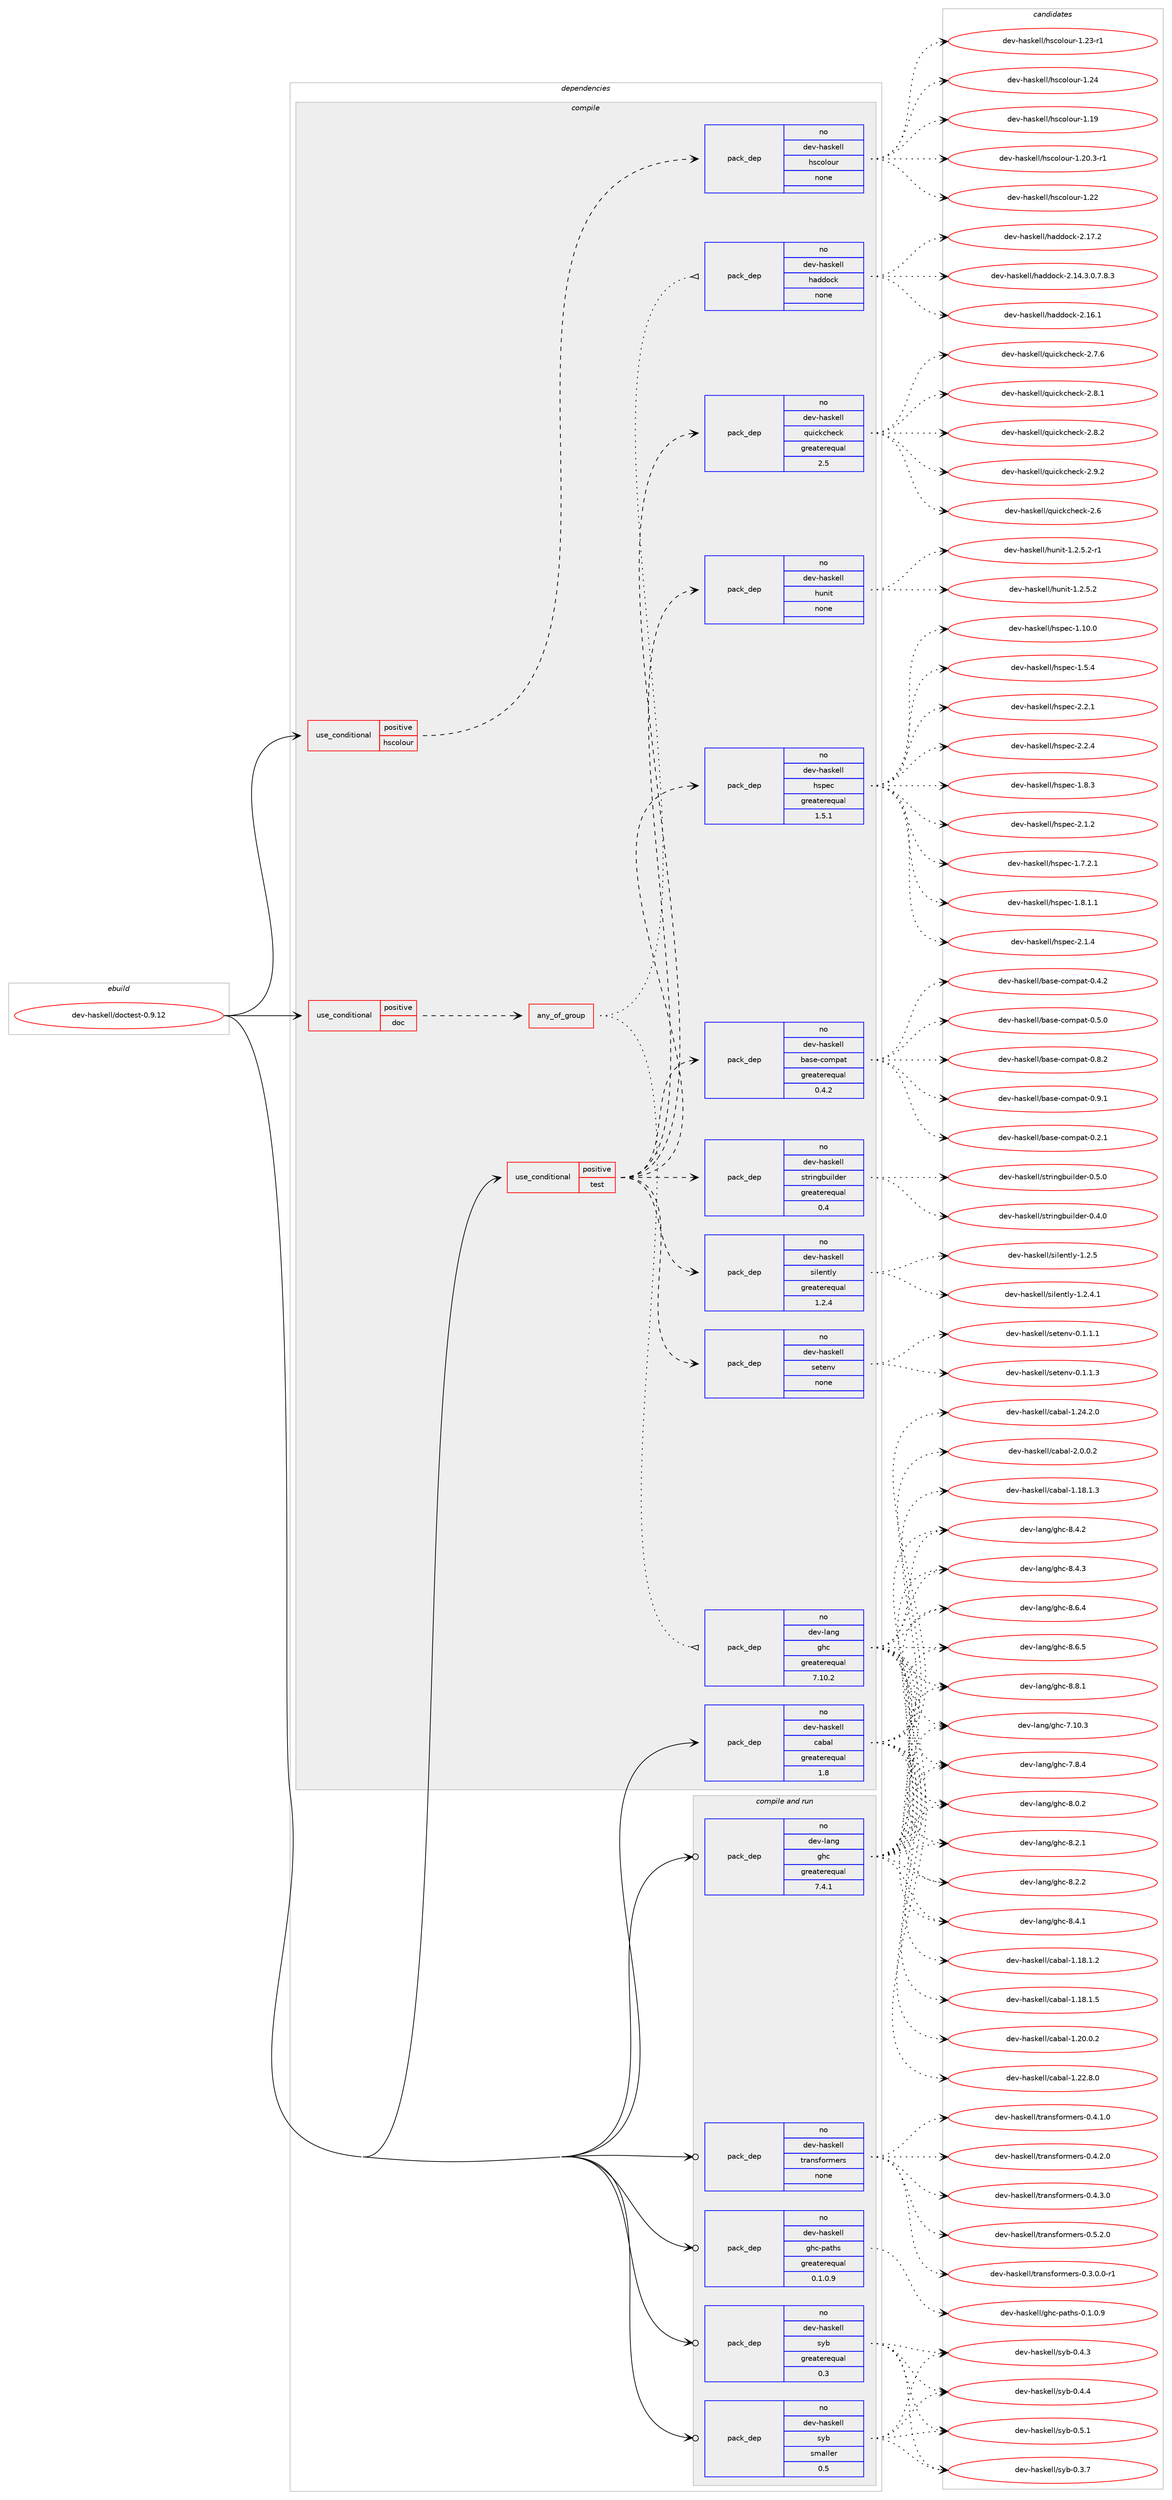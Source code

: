 digraph prolog {

# *************
# Graph options
# *************

newrank=true;
concentrate=true;
compound=true;
graph [rankdir=LR,fontname=Helvetica,fontsize=10,ranksep=1.5];#, ranksep=2.5, nodesep=0.2];
edge  [arrowhead=vee];
node  [fontname=Helvetica,fontsize=10];

# **********
# The ebuild
# **********

subgraph cluster_leftcol {
color=gray;
rank=same;
label=<<i>ebuild</i>>;
id [label="dev-haskell/doctest-0.9.12", color=red, width=4, href="../dev-haskell/doctest-0.9.12.svg"];
}

# ****************
# The dependencies
# ****************

subgraph cluster_midcol {
color=gray;
label=<<i>dependencies</i>>;
subgraph cluster_compile {
fillcolor="#eeeeee";
style=filled;
label=<<i>compile</i>>;
subgraph cond125555 {
dependency531519 [label=<<TABLE BORDER="0" CELLBORDER="1" CELLSPACING="0" CELLPADDING="4"><TR><TD ROWSPAN="3" CELLPADDING="10">use_conditional</TD></TR><TR><TD>positive</TD></TR><TR><TD>doc</TD></TR></TABLE>>, shape=none, color=red];
subgraph any9774 {
dependency531520 [label=<<TABLE BORDER="0" CELLBORDER="1" CELLSPACING="0" CELLPADDING="4"><TR><TD CELLPADDING="10">any_of_group</TD></TR></TABLE>>, shape=none, color=red];subgraph pack395833 {
dependency531521 [label=<<TABLE BORDER="0" CELLBORDER="1" CELLSPACING="0" CELLPADDING="4" WIDTH="220"><TR><TD ROWSPAN="6" CELLPADDING="30">pack_dep</TD></TR><TR><TD WIDTH="110">no</TD></TR><TR><TD>dev-haskell</TD></TR><TR><TD>haddock</TD></TR><TR><TD>none</TD></TR><TR><TD></TD></TR></TABLE>>, shape=none, color=blue];
}
dependency531520:e -> dependency531521:w [weight=20,style="dotted",arrowhead="oinv"];
subgraph pack395834 {
dependency531522 [label=<<TABLE BORDER="0" CELLBORDER="1" CELLSPACING="0" CELLPADDING="4" WIDTH="220"><TR><TD ROWSPAN="6" CELLPADDING="30">pack_dep</TD></TR><TR><TD WIDTH="110">no</TD></TR><TR><TD>dev-lang</TD></TR><TR><TD>ghc</TD></TR><TR><TD>greaterequal</TD></TR><TR><TD>7.10.2</TD></TR></TABLE>>, shape=none, color=blue];
}
dependency531520:e -> dependency531522:w [weight=20,style="dotted",arrowhead="oinv"];
}
dependency531519:e -> dependency531520:w [weight=20,style="dashed",arrowhead="vee"];
}
id:e -> dependency531519:w [weight=20,style="solid",arrowhead="vee"];
subgraph cond125556 {
dependency531523 [label=<<TABLE BORDER="0" CELLBORDER="1" CELLSPACING="0" CELLPADDING="4"><TR><TD ROWSPAN="3" CELLPADDING="10">use_conditional</TD></TR><TR><TD>positive</TD></TR><TR><TD>hscolour</TD></TR></TABLE>>, shape=none, color=red];
subgraph pack395835 {
dependency531524 [label=<<TABLE BORDER="0" CELLBORDER="1" CELLSPACING="0" CELLPADDING="4" WIDTH="220"><TR><TD ROWSPAN="6" CELLPADDING="30">pack_dep</TD></TR><TR><TD WIDTH="110">no</TD></TR><TR><TD>dev-haskell</TD></TR><TR><TD>hscolour</TD></TR><TR><TD>none</TD></TR><TR><TD></TD></TR></TABLE>>, shape=none, color=blue];
}
dependency531523:e -> dependency531524:w [weight=20,style="dashed",arrowhead="vee"];
}
id:e -> dependency531523:w [weight=20,style="solid",arrowhead="vee"];
subgraph cond125557 {
dependency531525 [label=<<TABLE BORDER="0" CELLBORDER="1" CELLSPACING="0" CELLPADDING="4"><TR><TD ROWSPAN="3" CELLPADDING="10">use_conditional</TD></TR><TR><TD>positive</TD></TR><TR><TD>test</TD></TR></TABLE>>, shape=none, color=red];
subgraph pack395836 {
dependency531526 [label=<<TABLE BORDER="0" CELLBORDER="1" CELLSPACING="0" CELLPADDING="4" WIDTH="220"><TR><TD ROWSPAN="6" CELLPADDING="30">pack_dep</TD></TR><TR><TD WIDTH="110">no</TD></TR><TR><TD>dev-haskell</TD></TR><TR><TD>base-compat</TD></TR><TR><TD>greaterequal</TD></TR><TR><TD>0.4.2</TD></TR></TABLE>>, shape=none, color=blue];
}
dependency531525:e -> dependency531526:w [weight=20,style="dashed",arrowhead="vee"];
subgraph pack395837 {
dependency531527 [label=<<TABLE BORDER="0" CELLBORDER="1" CELLSPACING="0" CELLPADDING="4" WIDTH="220"><TR><TD ROWSPAN="6" CELLPADDING="30">pack_dep</TD></TR><TR><TD WIDTH="110">no</TD></TR><TR><TD>dev-haskell</TD></TR><TR><TD>hspec</TD></TR><TR><TD>greaterequal</TD></TR><TR><TD>1.5.1</TD></TR></TABLE>>, shape=none, color=blue];
}
dependency531525:e -> dependency531527:w [weight=20,style="dashed",arrowhead="vee"];
subgraph pack395838 {
dependency531528 [label=<<TABLE BORDER="0" CELLBORDER="1" CELLSPACING="0" CELLPADDING="4" WIDTH="220"><TR><TD ROWSPAN="6" CELLPADDING="30">pack_dep</TD></TR><TR><TD WIDTH="110">no</TD></TR><TR><TD>dev-haskell</TD></TR><TR><TD>hunit</TD></TR><TR><TD>none</TD></TR><TR><TD></TD></TR></TABLE>>, shape=none, color=blue];
}
dependency531525:e -> dependency531528:w [weight=20,style="dashed",arrowhead="vee"];
subgraph pack395839 {
dependency531529 [label=<<TABLE BORDER="0" CELLBORDER="1" CELLSPACING="0" CELLPADDING="4" WIDTH="220"><TR><TD ROWSPAN="6" CELLPADDING="30">pack_dep</TD></TR><TR><TD WIDTH="110">no</TD></TR><TR><TD>dev-haskell</TD></TR><TR><TD>quickcheck</TD></TR><TR><TD>greaterequal</TD></TR><TR><TD>2.5</TD></TR></TABLE>>, shape=none, color=blue];
}
dependency531525:e -> dependency531529:w [weight=20,style="dashed",arrowhead="vee"];
subgraph pack395840 {
dependency531530 [label=<<TABLE BORDER="0" CELLBORDER="1" CELLSPACING="0" CELLPADDING="4" WIDTH="220"><TR><TD ROWSPAN="6" CELLPADDING="30">pack_dep</TD></TR><TR><TD WIDTH="110">no</TD></TR><TR><TD>dev-haskell</TD></TR><TR><TD>setenv</TD></TR><TR><TD>none</TD></TR><TR><TD></TD></TR></TABLE>>, shape=none, color=blue];
}
dependency531525:e -> dependency531530:w [weight=20,style="dashed",arrowhead="vee"];
subgraph pack395841 {
dependency531531 [label=<<TABLE BORDER="0" CELLBORDER="1" CELLSPACING="0" CELLPADDING="4" WIDTH="220"><TR><TD ROWSPAN="6" CELLPADDING="30">pack_dep</TD></TR><TR><TD WIDTH="110">no</TD></TR><TR><TD>dev-haskell</TD></TR><TR><TD>silently</TD></TR><TR><TD>greaterequal</TD></TR><TR><TD>1.2.4</TD></TR></TABLE>>, shape=none, color=blue];
}
dependency531525:e -> dependency531531:w [weight=20,style="dashed",arrowhead="vee"];
subgraph pack395842 {
dependency531532 [label=<<TABLE BORDER="0" CELLBORDER="1" CELLSPACING="0" CELLPADDING="4" WIDTH="220"><TR><TD ROWSPAN="6" CELLPADDING="30">pack_dep</TD></TR><TR><TD WIDTH="110">no</TD></TR><TR><TD>dev-haskell</TD></TR><TR><TD>stringbuilder</TD></TR><TR><TD>greaterequal</TD></TR><TR><TD>0.4</TD></TR></TABLE>>, shape=none, color=blue];
}
dependency531525:e -> dependency531532:w [weight=20,style="dashed",arrowhead="vee"];
}
id:e -> dependency531525:w [weight=20,style="solid",arrowhead="vee"];
subgraph pack395843 {
dependency531533 [label=<<TABLE BORDER="0" CELLBORDER="1" CELLSPACING="0" CELLPADDING="4" WIDTH="220"><TR><TD ROWSPAN="6" CELLPADDING="30">pack_dep</TD></TR><TR><TD WIDTH="110">no</TD></TR><TR><TD>dev-haskell</TD></TR><TR><TD>cabal</TD></TR><TR><TD>greaterequal</TD></TR><TR><TD>1.8</TD></TR></TABLE>>, shape=none, color=blue];
}
id:e -> dependency531533:w [weight=20,style="solid",arrowhead="vee"];
}
subgraph cluster_compileandrun {
fillcolor="#eeeeee";
style=filled;
label=<<i>compile and run</i>>;
subgraph pack395844 {
dependency531534 [label=<<TABLE BORDER="0" CELLBORDER="1" CELLSPACING="0" CELLPADDING="4" WIDTH="220"><TR><TD ROWSPAN="6" CELLPADDING="30">pack_dep</TD></TR><TR><TD WIDTH="110">no</TD></TR><TR><TD>dev-haskell</TD></TR><TR><TD>ghc-paths</TD></TR><TR><TD>greaterequal</TD></TR><TR><TD>0.1.0.9</TD></TR></TABLE>>, shape=none, color=blue];
}
id:e -> dependency531534:w [weight=20,style="solid",arrowhead="odotvee"];
subgraph pack395845 {
dependency531535 [label=<<TABLE BORDER="0" CELLBORDER="1" CELLSPACING="0" CELLPADDING="4" WIDTH="220"><TR><TD ROWSPAN="6" CELLPADDING="30">pack_dep</TD></TR><TR><TD WIDTH="110">no</TD></TR><TR><TD>dev-haskell</TD></TR><TR><TD>syb</TD></TR><TR><TD>greaterequal</TD></TR><TR><TD>0.3</TD></TR></TABLE>>, shape=none, color=blue];
}
id:e -> dependency531535:w [weight=20,style="solid",arrowhead="odotvee"];
subgraph pack395846 {
dependency531536 [label=<<TABLE BORDER="0" CELLBORDER="1" CELLSPACING="0" CELLPADDING="4" WIDTH="220"><TR><TD ROWSPAN="6" CELLPADDING="30">pack_dep</TD></TR><TR><TD WIDTH="110">no</TD></TR><TR><TD>dev-haskell</TD></TR><TR><TD>syb</TD></TR><TR><TD>smaller</TD></TR><TR><TD>0.5</TD></TR></TABLE>>, shape=none, color=blue];
}
id:e -> dependency531536:w [weight=20,style="solid",arrowhead="odotvee"];
subgraph pack395847 {
dependency531537 [label=<<TABLE BORDER="0" CELLBORDER="1" CELLSPACING="0" CELLPADDING="4" WIDTH="220"><TR><TD ROWSPAN="6" CELLPADDING="30">pack_dep</TD></TR><TR><TD WIDTH="110">no</TD></TR><TR><TD>dev-haskell</TD></TR><TR><TD>transformers</TD></TR><TR><TD>none</TD></TR><TR><TD></TD></TR></TABLE>>, shape=none, color=blue];
}
id:e -> dependency531537:w [weight=20,style="solid",arrowhead="odotvee"];
subgraph pack395848 {
dependency531538 [label=<<TABLE BORDER="0" CELLBORDER="1" CELLSPACING="0" CELLPADDING="4" WIDTH="220"><TR><TD ROWSPAN="6" CELLPADDING="30">pack_dep</TD></TR><TR><TD WIDTH="110">no</TD></TR><TR><TD>dev-lang</TD></TR><TR><TD>ghc</TD></TR><TR><TD>greaterequal</TD></TR><TR><TD>7.4.1</TD></TR></TABLE>>, shape=none, color=blue];
}
id:e -> dependency531538:w [weight=20,style="solid",arrowhead="odotvee"];
}
subgraph cluster_run {
fillcolor="#eeeeee";
style=filled;
label=<<i>run</i>>;
}
}

# **************
# The candidates
# **************

subgraph cluster_choices {
rank=same;
color=gray;
label=<<i>candidates</i>>;

subgraph choice395833 {
color=black;
nodesep=1;
choice1001011184510497115107101108108471049710010011199107455046495246514648465546564651 [label="dev-haskell/haddock-2.14.3.0.7.8.3", color=red, width=4,href="../dev-haskell/haddock-2.14.3.0.7.8.3.svg"];
choice100101118451049711510710110810847104971001001119910745504649544649 [label="dev-haskell/haddock-2.16.1", color=red, width=4,href="../dev-haskell/haddock-2.16.1.svg"];
choice100101118451049711510710110810847104971001001119910745504649554650 [label="dev-haskell/haddock-2.17.2", color=red, width=4,href="../dev-haskell/haddock-2.17.2.svg"];
dependency531521:e -> choice1001011184510497115107101108108471049710010011199107455046495246514648465546564651:w [style=dotted,weight="100"];
dependency531521:e -> choice100101118451049711510710110810847104971001001119910745504649544649:w [style=dotted,weight="100"];
dependency531521:e -> choice100101118451049711510710110810847104971001001119910745504649554650:w [style=dotted,weight="100"];
}
subgraph choice395834 {
color=black;
nodesep=1;
choice1001011184510897110103471031049945554649484651 [label="dev-lang/ghc-7.10.3", color=red, width=4,href="../dev-lang/ghc-7.10.3.svg"];
choice10010111845108971101034710310499455546564652 [label="dev-lang/ghc-7.8.4", color=red, width=4,href="../dev-lang/ghc-7.8.4.svg"];
choice10010111845108971101034710310499455646484650 [label="dev-lang/ghc-8.0.2", color=red, width=4,href="../dev-lang/ghc-8.0.2.svg"];
choice10010111845108971101034710310499455646504649 [label="dev-lang/ghc-8.2.1", color=red, width=4,href="../dev-lang/ghc-8.2.1.svg"];
choice10010111845108971101034710310499455646504650 [label="dev-lang/ghc-8.2.2", color=red, width=4,href="../dev-lang/ghc-8.2.2.svg"];
choice10010111845108971101034710310499455646524649 [label="dev-lang/ghc-8.4.1", color=red, width=4,href="../dev-lang/ghc-8.4.1.svg"];
choice10010111845108971101034710310499455646524650 [label="dev-lang/ghc-8.4.2", color=red, width=4,href="../dev-lang/ghc-8.4.2.svg"];
choice10010111845108971101034710310499455646524651 [label="dev-lang/ghc-8.4.3", color=red, width=4,href="../dev-lang/ghc-8.4.3.svg"];
choice10010111845108971101034710310499455646544652 [label="dev-lang/ghc-8.6.4", color=red, width=4,href="../dev-lang/ghc-8.6.4.svg"];
choice10010111845108971101034710310499455646544653 [label="dev-lang/ghc-8.6.5", color=red, width=4,href="../dev-lang/ghc-8.6.5.svg"];
choice10010111845108971101034710310499455646564649 [label="dev-lang/ghc-8.8.1", color=red, width=4,href="../dev-lang/ghc-8.8.1.svg"];
dependency531522:e -> choice1001011184510897110103471031049945554649484651:w [style=dotted,weight="100"];
dependency531522:e -> choice10010111845108971101034710310499455546564652:w [style=dotted,weight="100"];
dependency531522:e -> choice10010111845108971101034710310499455646484650:w [style=dotted,weight="100"];
dependency531522:e -> choice10010111845108971101034710310499455646504649:w [style=dotted,weight="100"];
dependency531522:e -> choice10010111845108971101034710310499455646504650:w [style=dotted,weight="100"];
dependency531522:e -> choice10010111845108971101034710310499455646524649:w [style=dotted,weight="100"];
dependency531522:e -> choice10010111845108971101034710310499455646524650:w [style=dotted,weight="100"];
dependency531522:e -> choice10010111845108971101034710310499455646524651:w [style=dotted,weight="100"];
dependency531522:e -> choice10010111845108971101034710310499455646544652:w [style=dotted,weight="100"];
dependency531522:e -> choice10010111845108971101034710310499455646544653:w [style=dotted,weight="100"];
dependency531522:e -> choice10010111845108971101034710310499455646564649:w [style=dotted,weight="100"];
}
subgraph choice395835 {
color=black;
nodesep=1;
choice100101118451049711510710110810847104115991111081111171144549464957 [label="dev-haskell/hscolour-1.19", color=red, width=4,href="../dev-haskell/hscolour-1.19.svg"];
choice10010111845104971151071011081084710411599111108111117114454946504846514511449 [label="dev-haskell/hscolour-1.20.3-r1", color=red, width=4,href="../dev-haskell/hscolour-1.20.3-r1.svg"];
choice100101118451049711510710110810847104115991111081111171144549465050 [label="dev-haskell/hscolour-1.22", color=red, width=4,href="../dev-haskell/hscolour-1.22.svg"];
choice1001011184510497115107101108108471041159911110811111711445494650514511449 [label="dev-haskell/hscolour-1.23-r1", color=red, width=4,href="../dev-haskell/hscolour-1.23-r1.svg"];
choice100101118451049711510710110810847104115991111081111171144549465052 [label="dev-haskell/hscolour-1.24", color=red, width=4,href="../dev-haskell/hscolour-1.24.svg"];
dependency531524:e -> choice100101118451049711510710110810847104115991111081111171144549464957:w [style=dotted,weight="100"];
dependency531524:e -> choice10010111845104971151071011081084710411599111108111117114454946504846514511449:w [style=dotted,weight="100"];
dependency531524:e -> choice100101118451049711510710110810847104115991111081111171144549465050:w [style=dotted,weight="100"];
dependency531524:e -> choice1001011184510497115107101108108471041159911110811111711445494650514511449:w [style=dotted,weight="100"];
dependency531524:e -> choice100101118451049711510710110810847104115991111081111171144549465052:w [style=dotted,weight="100"];
}
subgraph choice395836 {
color=black;
nodesep=1;
choice1001011184510497115107101108108479897115101459911110911297116454846504649 [label="dev-haskell/base-compat-0.2.1", color=red, width=4,href="../dev-haskell/base-compat-0.2.1.svg"];
choice1001011184510497115107101108108479897115101459911110911297116454846524650 [label="dev-haskell/base-compat-0.4.2", color=red, width=4,href="../dev-haskell/base-compat-0.4.2.svg"];
choice1001011184510497115107101108108479897115101459911110911297116454846534648 [label="dev-haskell/base-compat-0.5.0", color=red, width=4,href="../dev-haskell/base-compat-0.5.0.svg"];
choice1001011184510497115107101108108479897115101459911110911297116454846564650 [label="dev-haskell/base-compat-0.8.2", color=red, width=4,href="../dev-haskell/base-compat-0.8.2.svg"];
choice1001011184510497115107101108108479897115101459911110911297116454846574649 [label="dev-haskell/base-compat-0.9.1", color=red, width=4,href="../dev-haskell/base-compat-0.9.1.svg"];
dependency531526:e -> choice1001011184510497115107101108108479897115101459911110911297116454846504649:w [style=dotted,weight="100"];
dependency531526:e -> choice1001011184510497115107101108108479897115101459911110911297116454846524650:w [style=dotted,weight="100"];
dependency531526:e -> choice1001011184510497115107101108108479897115101459911110911297116454846534648:w [style=dotted,weight="100"];
dependency531526:e -> choice1001011184510497115107101108108479897115101459911110911297116454846564650:w [style=dotted,weight="100"];
dependency531526:e -> choice1001011184510497115107101108108479897115101459911110911297116454846574649:w [style=dotted,weight="100"];
}
subgraph choice395837 {
color=black;
nodesep=1;
choice1001011184510497115107101108108471041151121019945494649484648 [label="dev-haskell/hspec-1.10.0", color=red, width=4,href="../dev-haskell/hspec-1.10.0.svg"];
choice10010111845104971151071011081084710411511210199454946534652 [label="dev-haskell/hspec-1.5.4", color=red, width=4,href="../dev-haskell/hspec-1.5.4.svg"];
choice100101118451049711510710110810847104115112101994549465546504649 [label="dev-haskell/hspec-1.7.2.1", color=red, width=4,href="../dev-haskell/hspec-1.7.2.1.svg"];
choice100101118451049711510710110810847104115112101994549465646494649 [label="dev-haskell/hspec-1.8.1.1", color=red, width=4,href="../dev-haskell/hspec-1.8.1.1.svg"];
choice10010111845104971151071011081084710411511210199454946564651 [label="dev-haskell/hspec-1.8.3", color=red, width=4,href="../dev-haskell/hspec-1.8.3.svg"];
choice10010111845104971151071011081084710411511210199455046494650 [label="dev-haskell/hspec-2.1.2", color=red, width=4,href="../dev-haskell/hspec-2.1.2.svg"];
choice10010111845104971151071011081084710411511210199455046494652 [label="dev-haskell/hspec-2.1.4", color=red, width=4,href="../dev-haskell/hspec-2.1.4.svg"];
choice10010111845104971151071011081084710411511210199455046504649 [label="dev-haskell/hspec-2.2.1", color=red, width=4,href="../dev-haskell/hspec-2.2.1.svg"];
choice10010111845104971151071011081084710411511210199455046504652 [label="dev-haskell/hspec-2.2.4", color=red, width=4,href="../dev-haskell/hspec-2.2.4.svg"];
dependency531527:e -> choice1001011184510497115107101108108471041151121019945494649484648:w [style=dotted,weight="100"];
dependency531527:e -> choice10010111845104971151071011081084710411511210199454946534652:w [style=dotted,weight="100"];
dependency531527:e -> choice100101118451049711510710110810847104115112101994549465546504649:w [style=dotted,weight="100"];
dependency531527:e -> choice100101118451049711510710110810847104115112101994549465646494649:w [style=dotted,weight="100"];
dependency531527:e -> choice10010111845104971151071011081084710411511210199454946564651:w [style=dotted,weight="100"];
dependency531527:e -> choice10010111845104971151071011081084710411511210199455046494650:w [style=dotted,weight="100"];
dependency531527:e -> choice10010111845104971151071011081084710411511210199455046494652:w [style=dotted,weight="100"];
dependency531527:e -> choice10010111845104971151071011081084710411511210199455046504649:w [style=dotted,weight="100"];
dependency531527:e -> choice10010111845104971151071011081084710411511210199455046504652:w [style=dotted,weight="100"];
}
subgraph choice395838 {
color=black;
nodesep=1;
choice1001011184510497115107101108108471041171101051164549465046534650 [label="dev-haskell/hunit-1.2.5.2", color=red, width=4,href="../dev-haskell/hunit-1.2.5.2.svg"];
choice10010111845104971151071011081084710411711010511645494650465346504511449 [label="dev-haskell/hunit-1.2.5.2-r1", color=red, width=4,href="../dev-haskell/hunit-1.2.5.2-r1.svg"];
dependency531528:e -> choice1001011184510497115107101108108471041171101051164549465046534650:w [style=dotted,weight="100"];
dependency531528:e -> choice10010111845104971151071011081084710411711010511645494650465346504511449:w [style=dotted,weight="100"];
}
subgraph choice395839 {
color=black;
nodesep=1;
choice10010111845104971151071011081084711311710599107991041019910745504654 [label="dev-haskell/quickcheck-2.6", color=red, width=4,href="../dev-haskell/quickcheck-2.6.svg"];
choice100101118451049711510710110810847113117105991079910410199107455046554654 [label="dev-haskell/quickcheck-2.7.6", color=red, width=4,href="../dev-haskell/quickcheck-2.7.6.svg"];
choice100101118451049711510710110810847113117105991079910410199107455046564649 [label="dev-haskell/quickcheck-2.8.1", color=red, width=4,href="../dev-haskell/quickcheck-2.8.1.svg"];
choice100101118451049711510710110810847113117105991079910410199107455046564650 [label="dev-haskell/quickcheck-2.8.2", color=red, width=4,href="../dev-haskell/quickcheck-2.8.2.svg"];
choice100101118451049711510710110810847113117105991079910410199107455046574650 [label="dev-haskell/quickcheck-2.9.2", color=red, width=4,href="../dev-haskell/quickcheck-2.9.2.svg"];
dependency531529:e -> choice10010111845104971151071011081084711311710599107991041019910745504654:w [style=dotted,weight="100"];
dependency531529:e -> choice100101118451049711510710110810847113117105991079910410199107455046554654:w [style=dotted,weight="100"];
dependency531529:e -> choice100101118451049711510710110810847113117105991079910410199107455046564649:w [style=dotted,weight="100"];
dependency531529:e -> choice100101118451049711510710110810847113117105991079910410199107455046564650:w [style=dotted,weight="100"];
dependency531529:e -> choice100101118451049711510710110810847113117105991079910410199107455046574650:w [style=dotted,weight="100"];
}
subgraph choice395840 {
color=black;
nodesep=1;
choice1001011184510497115107101108108471151011161011101184548464946494649 [label="dev-haskell/setenv-0.1.1.1", color=red, width=4,href="../dev-haskell/setenv-0.1.1.1.svg"];
choice1001011184510497115107101108108471151011161011101184548464946494651 [label="dev-haskell/setenv-0.1.1.3", color=red, width=4,href="../dev-haskell/setenv-0.1.1.3.svg"];
dependency531530:e -> choice1001011184510497115107101108108471151011161011101184548464946494649:w [style=dotted,weight="100"];
dependency531530:e -> choice1001011184510497115107101108108471151011161011101184548464946494651:w [style=dotted,weight="100"];
}
subgraph choice395841 {
color=black;
nodesep=1;
choice1001011184510497115107101108108471151051081011101161081214549465046524649 [label="dev-haskell/silently-1.2.4.1", color=red, width=4,href="../dev-haskell/silently-1.2.4.1.svg"];
choice100101118451049711510710110810847115105108101110116108121454946504653 [label="dev-haskell/silently-1.2.5", color=red, width=4,href="../dev-haskell/silently-1.2.5.svg"];
dependency531531:e -> choice1001011184510497115107101108108471151051081011101161081214549465046524649:w [style=dotted,weight="100"];
dependency531531:e -> choice100101118451049711510710110810847115105108101110116108121454946504653:w [style=dotted,weight="100"];
}
subgraph choice395842 {
color=black;
nodesep=1;
choice10010111845104971151071011081084711511611410511010398117105108100101114454846524648 [label="dev-haskell/stringbuilder-0.4.0", color=red, width=4,href="../dev-haskell/stringbuilder-0.4.0.svg"];
choice10010111845104971151071011081084711511611410511010398117105108100101114454846534648 [label="dev-haskell/stringbuilder-0.5.0", color=red, width=4,href="../dev-haskell/stringbuilder-0.5.0.svg"];
dependency531532:e -> choice10010111845104971151071011081084711511611410511010398117105108100101114454846524648:w [style=dotted,weight="100"];
dependency531532:e -> choice10010111845104971151071011081084711511611410511010398117105108100101114454846534648:w [style=dotted,weight="100"];
}
subgraph choice395843 {
color=black;
nodesep=1;
choice10010111845104971151071011081084799979897108454946495646494650 [label="dev-haskell/cabal-1.18.1.2", color=red, width=4,href="../dev-haskell/cabal-1.18.1.2.svg"];
choice10010111845104971151071011081084799979897108454946495646494651 [label="dev-haskell/cabal-1.18.1.3", color=red, width=4,href="../dev-haskell/cabal-1.18.1.3.svg"];
choice10010111845104971151071011081084799979897108454946495646494653 [label="dev-haskell/cabal-1.18.1.5", color=red, width=4,href="../dev-haskell/cabal-1.18.1.5.svg"];
choice10010111845104971151071011081084799979897108454946504846484650 [label="dev-haskell/cabal-1.20.0.2", color=red, width=4,href="../dev-haskell/cabal-1.20.0.2.svg"];
choice10010111845104971151071011081084799979897108454946505046564648 [label="dev-haskell/cabal-1.22.8.0", color=red, width=4,href="../dev-haskell/cabal-1.22.8.0.svg"];
choice10010111845104971151071011081084799979897108454946505246504648 [label="dev-haskell/cabal-1.24.2.0", color=red, width=4,href="../dev-haskell/cabal-1.24.2.0.svg"];
choice100101118451049711510710110810847999798971084550464846484650 [label="dev-haskell/cabal-2.0.0.2", color=red, width=4,href="../dev-haskell/cabal-2.0.0.2.svg"];
dependency531533:e -> choice10010111845104971151071011081084799979897108454946495646494650:w [style=dotted,weight="100"];
dependency531533:e -> choice10010111845104971151071011081084799979897108454946495646494651:w [style=dotted,weight="100"];
dependency531533:e -> choice10010111845104971151071011081084799979897108454946495646494653:w [style=dotted,weight="100"];
dependency531533:e -> choice10010111845104971151071011081084799979897108454946504846484650:w [style=dotted,weight="100"];
dependency531533:e -> choice10010111845104971151071011081084799979897108454946505046564648:w [style=dotted,weight="100"];
dependency531533:e -> choice10010111845104971151071011081084799979897108454946505246504648:w [style=dotted,weight="100"];
dependency531533:e -> choice100101118451049711510710110810847999798971084550464846484650:w [style=dotted,weight="100"];
}
subgraph choice395844 {
color=black;
nodesep=1;
choice1001011184510497115107101108108471031049945112971161041154548464946484657 [label="dev-haskell/ghc-paths-0.1.0.9", color=red, width=4,href="../dev-haskell/ghc-paths-0.1.0.9.svg"];
dependency531534:e -> choice1001011184510497115107101108108471031049945112971161041154548464946484657:w [style=dotted,weight="100"];
}
subgraph choice395845 {
color=black;
nodesep=1;
choice10010111845104971151071011081084711512198454846514655 [label="dev-haskell/syb-0.3.7", color=red, width=4,href="../dev-haskell/syb-0.3.7.svg"];
choice10010111845104971151071011081084711512198454846524651 [label="dev-haskell/syb-0.4.3", color=red, width=4,href="../dev-haskell/syb-0.4.3.svg"];
choice10010111845104971151071011081084711512198454846524652 [label="dev-haskell/syb-0.4.4", color=red, width=4,href="../dev-haskell/syb-0.4.4.svg"];
choice10010111845104971151071011081084711512198454846534649 [label="dev-haskell/syb-0.5.1", color=red, width=4,href="../dev-haskell/syb-0.5.1.svg"];
dependency531535:e -> choice10010111845104971151071011081084711512198454846514655:w [style=dotted,weight="100"];
dependency531535:e -> choice10010111845104971151071011081084711512198454846524651:w [style=dotted,weight="100"];
dependency531535:e -> choice10010111845104971151071011081084711512198454846524652:w [style=dotted,weight="100"];
dependency531535:e -> choice10010111845104971151071011081084711512198454846534649:w [style=dotted,weight="100"];
}
subgraph choice395846 {
color=black;
nodesep=1;
choice10010111845104971151071011081084711512198454846514655 [label="dev-haskell/syb-0.3.7", color=red, width=4,href="../dev-haskell/syb-0.3.7.svg"];
choice10010111845104971151071011081084711512198454846524651 [label="dev-haskell/syb-0.4.3", color=red, width=4,href="../dev-haskell/syb-0.4.3.svg"];
choice10010111845104971151071011081084711512198454846524652 [label="dev-haskell/syb-0.4.4", color=red, width=4,href="../dev-haskell/syb-0.4.4.svg"];
choice10010111845104971151071011081084711512198454846534649 [label="dev-haskell/syb-0.5.1", color=red, width=4,href="../dev-haskell/syb-0.5.1.svg"];
dependency531536:e -> choice10010111845104971151071011081084711512198454846514655:w [style=dotted,weight="100"];
dependency531536:e -> choice10010111845104971151071011081084711512198454846524651:w [style=dotted,weight="100"];
dependency531536:e -> choice10010111845104971151071011081084711512198454846524652:w [style=dotted,weight="100"];
dependency531536:e -> choice10010111845104971151071011081084711512198454846534649:w [style=dotted,weight="100"];
}
subgraph choice395847 {
color=black;
nodesep=1;
choice1001011184510497115107101108108471161149711011510211111410910111411545484651464846484511449 [label="dev-haskell/transformers-0.3.0.0-r1", color=red, width=4,href="../dev-haskell/transformers-0.3.0.0-r1.svg"];
choice100101118451049711510710110810847116114971101151021111141091011141154548465246494648 [label="dev-haskell/transformers-0.4.1.0", color=red, width=4,href="../dev-haskell/transformers-0.4.1.0.svg"];
choice100101118451049711510710110810847116114971101151021111141091011141154548465246504648 [label="dev-haskell/transformers-0.4.2.0", color=red, width=4,href="../dev-haskell/transformers-0.4.2.0.svg"];
choice100101118451049711510710110810847116114971101151021111141091011141154548465246514648 [label="dev-haskell/transformers-0.4.3.0", color=red, width=4,href="../dev-haskell/transformers-0.4.3.0.svg"];
choice100101118451049711510710110810847116114971101151021111141091011141154548465346504648 [label="dev-haskell/transformers-0.5.2.0", color=red, width=4,href="../dev-haskell/transformers-0.5.2.0.svg"];
dependency531537:e -> choice1001011184510497115107101108108471161149711011510211111410910111411545484651464846484511449:w [style=dotted,weight="100"];
dependency531537:e -> choice100101118451049711510710110810847116114971101151021111141091011141154548465246494648:w [style=dotted,weight="100"];
dependency531537:e -> choice100101118451049711510710110810847116114971101151021111141091011141154548465246504648:w [style=dotted,weight="100"];
dependency531537:e -> choice100101118451049711510710110810847116114971101151021111141091011141154548465246514648:w [style=dotted,weight="100"];
dependency531537:e -> choice100101118451049711510710110810847116114971101151021111141091011141154548465346504648:w [style=dotted,weight="100"];
}
subgraph choice395848 {
color=black;
nodesep=1;
choice1001011184510897110103471031049945554649484651 [label="dev-lang/ghc-7.10.3", color=red, width=4,href="../dev-lang/ghc-7.10.3.svg"];
choice10010111845108971101034710310499455546564652 [label="dev-lang/ghc-7.8.4", color=red, width=4,href="../dev-lang/ghc-7.8.4.svg"];
choice10010111845108971101034710310499455646484650 [label="dev-lang/ghc-8.0.2", color=red, width=4,href="../dev-lang/ghc-8.0.2.svg"];
choice10010111845108971101034710310499455646504649 [label="dev-lang/ghc-8.2.1", color=red, width=4,href="../dev-lang/ghc-8.2.1.svg"];
choice10010111845108971101034710310499455646504650 [label="dev-lang/ghc-8.2.2", color=red, width=4,href="../dev-lang/ghc-8.2.2.svg"];
choice10010111845108971101034710310499455646524649 [label="dev-lang/ghc-8.4.1", color=red, width=4,href="../dev-lang/ghc-8.4.1.svg"];
choice10010111845108971101034710310499455646524650 [label="dev-lang/ghc-8.4.2", color=red, width=4,href="../dev-lang/ghc-8.4.2.svg"];
choice10010111845108971101034710310499455646524651 [label="dev-lang/ghc-8.4.3", color=red, width=4,href="../dev-lang/ghc-8.4.3.svg"];
choice10010111845108971101034710310499455646544652 [label="dev-lang/ghc-8.6.4", color=red, width=4,href="../dev-lang/ghc-8.6.4.svg"];
choice10010111845108971101034710310499455646544653 [label="dev-lang/ghc-8.6.5", color=red, width=4,href="../dev-lang/ghc-8.6.5.svg"];
choice10010111845108971101034710310499455646564649 [label="dev-lang/ghc-8.8.1", color=red, width=4,href="../dev-lang/ghc-8.8.1.svg"];
dependency531538:e -> choice1001011184510897110103471031049945554649484651:w [style=dotted,weight="100"];
dependency531538:e -> choice10010111845108971101034710310499455546564652:w [style=dotted,weight="100"];
dependency531538:e -> choice10010111845108971101034710310499455646484650:w [style=dotted,weight="100"];
dependency531538:e -> choice10010111845108971101034710310499455646504649:w [style=dotted,weight="100"];
dependency531538:e -> choice10010111845108971101034710310499455646504650:w [style=dotted,weight="100"];
dependency531538:e -> choice10010111845108971101034710310499455646524649:w [style=dotted,weight="100"];
dependency531538:e -> choice10010111845108971101034710310499455646524650:w [style=dotted,weight="100"];
dependency531538:e -> choice10010111845108971101034710310499455646524651:w [style=dotted,weight="100"];
dependency531538:e -> choice10010111845108971101034710310499455646544652:w [style=dotted,weight="100"];
dependency531538:e -> choice10010111845108971101034710310499455646544653:w [style=dotted,weight="100"];
dependency531538:e -> choice10010111845108971101034710310499455646564649:w [style=dotted,weight="100"];
}
}

}
